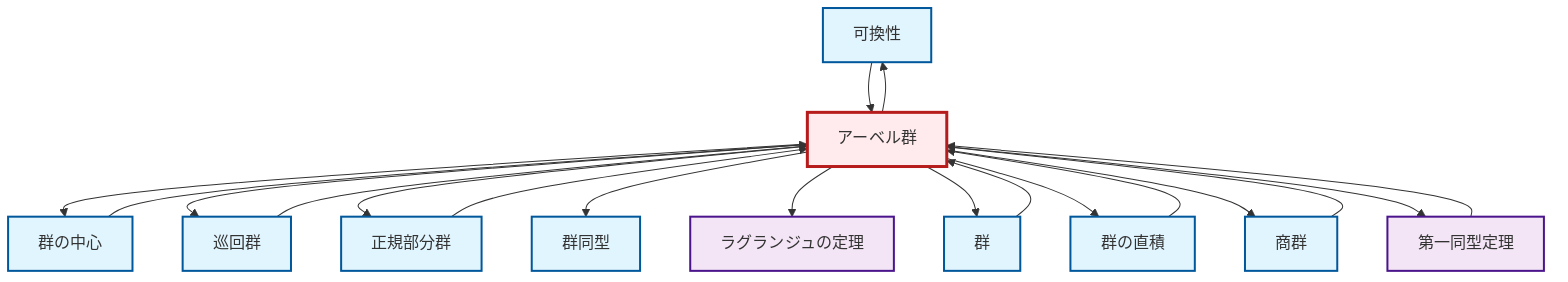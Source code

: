 graph TD
    classDef definition fill:#e1f5fe,stroke:#01579b,stroke-width:2px
    classDef theorem fill:#f3e5f5,stroke:#4a148c,stroke-width:2px
    classDef axiom fill:#fff3e0,stroke:#e65100,stroke-width:2px
    classDef example fill:#e8f5e9,stroke:#1b5e20,stroke-width:2px
    classDef current fill:#ffebee,stroke:#b71c1c,stroke-width:3px
    def-commutativity["可換性"]:::definition
    def-quotient-group["商群"]:::definition
    def-isomorphism["群同型"]:::definition
    thm-lagrange["ラグランジュの定理"]:::theorem
    def-cyclic-group["巡回群"]:::definition
    def-normal-subgroup["正規部分群"]:::definition
    def-direct-product["群の直積"]:::definition
    def-center-of-group["群の中心"]:::definition
    def-group["群"]:::definition
    thm-first-isomorphism["第一同型定理"]:::theorem
    def-abelian-group["アーベル群"]:::definition
    def-abelian-group --> def-center-of-group
    thm-first-isomorphism --> def-abelian-group
    def-abelian-group --> def-cyclic-group
    def-direct-product --> def-abelian-group
    def-normal-subgroup --> def-abelian-group
    def-abelian-group --> def-normal-subgroup
    def-cyclic-group --> def-abelian-group
    def-center-of-group --> def-abelian-group
    def-abelian-group --> def-commutativity
    def-quotient-group --> def-abelian-group
    def-abelian-group --> def-isomorphism
    def-abelian-group --> thm-lagrange
    def-group --> def-abelian-group
    def-abelian-group --> def-group
    def-abelian-group --> def-direct-product
    def-abelian-group --> def-quotient-group
    def-abelian-group --> thm-first-isomorphism
    def-commutativity --> def-abelian-group
    class def-abelian-group current